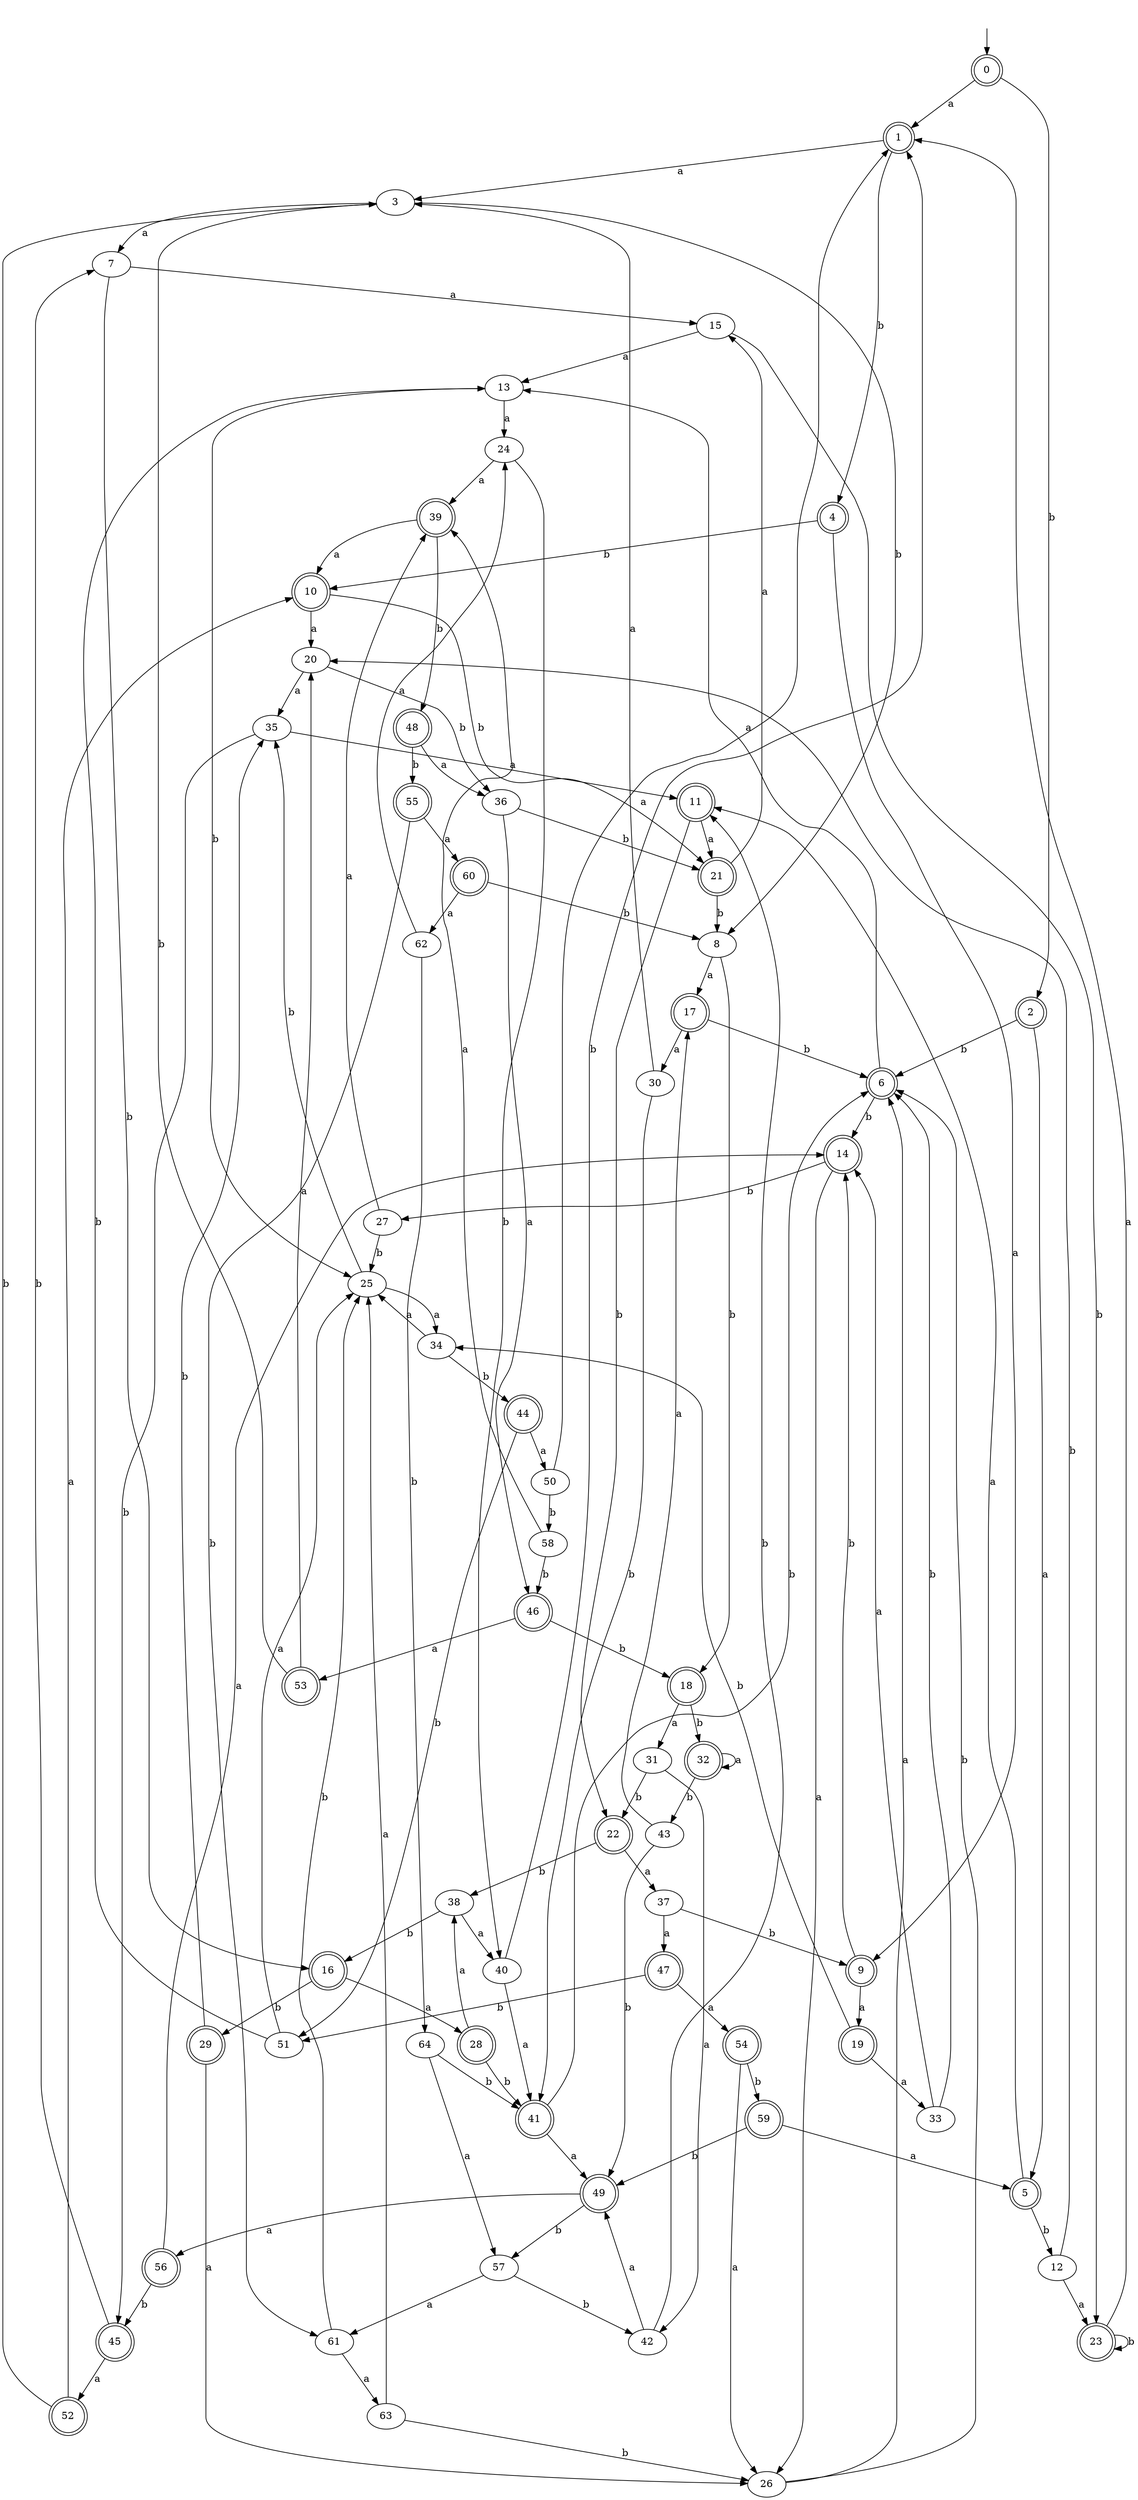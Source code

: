 digraph RandomDFA {
  __start0 [label="", shape=none];
  __start0 -> 0 [label=""];
  0 [shape=circle] [shape=doublecircle]
  0 -> 1 [label="a"]
  0 -> 2 [label="b"]
  1 [shape=doublecircle]
  1 -> 3 [label="a"]
  1 -> 4 [label="b"]
  2 [shape=doublecircle]
  2 -> 5 [label="a"]
  2 -> 6 [label="b"]
  3
  3 -> 7 [label="a"]
  3 -> 8 [label="b"]
  4 [shape=doublecircle]
  4 -> 9 [label="a"]
  4 -> 10 [label="b"]
  5 [shape=doublecircle]
  5 -> 11 [label="a"]
  5 -> 12 [label="b"]
  6 [shape=doublecircle]
  6 -> 13 [label="a"]
  6 -> 14 [label="b"]
  7
  7 -> 15 [label="a"]
  7 -> 16 [label="b"]
  8
  8 -> 17 [label="a"]
  8 -> 18 [label="b"]
  9 [shape=doublecircle]
  9 -> 19 [label="a"]
  9 -> 14 [label="b"]
  10 [shape=doublecircle]
  10 -> 20 [label="a"]
  10 -> 21 [label="b"]
  11 [shape=doublecircle]
  11 -> 21 [label="a"]
  11 -> 22 [label="b"]
  12
  12 -> 23 [label="a"]
  12 -> 20 [label="b"]
  13
  13 -> 24 [label="a"]
  13 -> 25 [label="b"]
  14 [shape=doublecircle]
  14 -> 26 [label="a"]
  14 -> 27 [label="b"]
  15
  15 -> 13 [label="a"]
  15 -> 23 [label="b"]
  16 [shape=doublecircle]
  16 -> 28 [label="a"]
  16 -> 29 [label="b"]
  17 [shape=doublecircle]
  17 -> 30 [label="a"]
  17 -> 6 [label="b"]
  18 [shape=doublecircle]
  18 -> 31 [label="a"]
  18 -> 32 [label="b"]
  19 [shape=doublecircle]
  19 -> 33 [label="a"]
  19 -> 34 [label="b"]
  20
  20 -> 35 [label="a"]
  20 -> 36 [label="b"]
  21 [shape=doublecircle]
  21 -> 15 [label="a"]
  21 -> 8 [label="b"]
  22 [shape=doublecircle]
  22 -> 37 [label="a"]
  22 -> 38 [label="b"]
  23 [shape=doublecircle]
  23 -> 1 [label="a"]
  23 -> 23 [label="b"]
  24
  24 -> 39 [label="a"]
  24 -> 40 [label="b"]
  25
  25 -> 34 [label="a"]
  25 -> 35 [label="b"]
  26
  26 -> 6 [label="a"]
  26 -> 6 [label="b"]
  27
  27 -> 39 [label="a"]
  27 -> 25 [label="b"]
  28 [shape=doublecircle]
  28 -> 38 [label="a"]
  28 -> 41 [label="b"]
  29 [shape=doublecircle]
  29 -> 26 [label="a"]
  29 -> 35 [label="b"]
  30
  30 -> 3 [label="a"]
  30 -> 41 [label="b"]
  31
  31 -> 42 [label="a"]
  31 -> 22 [label="b"]
  32 [shape=doublecircle]
  32 -> 32 [label="a"]
  32 -> 43 [label="b"]
  33
  33 -> 14 [label="a"]
  33 -> 6 [label="b"]
  34
  34 -> 25 [label="a"]
  34 -> 44 [label="b"]
  35
  35 -> 11 [label="a"]
  35 -> 45 [label="b"]
  36
  36 -> 46 [label="a"]
  36 -> 21 [label="b"]
  37
  37 -> 47 [label="a"]
  37 -> 9 [label="b"]
  38
  38 -> 40 [label="a"]
  38 -> 16 [label="b"]
  39 [shape=doublecircle]
  39 -> 10 [label="a"]
  39 -> 48 [label="b"]
  40
  40 -> 41 [label="a"]
  40 -> 1 [label="b"]
  41 [shape=doublecircle]
  41 -> 49 [label="a"]
  41 -> 6 [label="b"]
  42
  42 -> 49 [label="a"]
  42 -> 11 [label="b"]
  43
  43 -> 17 [label="a"]
  43 -> 49 [label="b"]
  44 [shape=doublecircle]
  44 -> 50 [label="a"]
  44 -> 51 [label="b"]
  45 [shape=doublecircle]
  45 -> 52 [label="a"]
  45 -> 7 [label="b"]
  46 [shape=doublecircle]
  46 -> 53 [label="a"]
  46 -> 18 [label="b"]
  47 [shape=doublecircle]
  47 -> 54 [label="a"]
  47 -> 51 [label="b"]
  48 [shape=doublecircle]
  48 -> 36 [label="a"]
  48 -> 55 [label="b"]
  49 [shape=doublecircle]
  49 -> 56 [label="a"]
  49 -> 57 [label="b"]
  50
  50 -> 1 [label="a"]
  50 -> 58 [label="b"]
  51
  51 -> 25 [label="a"]
  51 -> 13 [label="b"]
  52 [shape=doublecircle]
  52 -> 10 [label="a"]
  52 -> 3 [label="b"]
  53 [shape=doublecircle]
  53 -> 20 [label="a"]
  53 -> 3 [label="b"]
  54 [shape=doublecircle]
  54 -> 26 [label="a"]
  54 -> 59 [label="b"]
  55 [shape=doublecircle]
  55 -> 60 [label="a"]
  55 -> 61 [label="b"]
  56 [shape=doublecircle]
  56 -> 14 [label="a"]
  56 -> 45 [label="b"]
  57
  57 -> 61 [label="a"]
  57 -> 42 [label="b"]
  58
  58 -> 39 [label="a"]
  58 -> 46 [label="b"]
  59 [shape=doublecircle]
  59 -> 5 [label="a"]
  59 -> 49 [label="b"]
  60 [shape=doublecircle]
  60 -> 62 [label="a"]
  60 -> 8 [label="b"]
  61
  61 -> 63 [label="a"]
  61 -> 25 [label="b"]
  62
  62 -> 24 [label="a"]
  62 -> 64 [label="b"]
  63
  63 -> 25 [label="a"]
  63 -> 26 [label="b"]
  64
  64 -> 57 [label="a"]
  64 -> 41 [label="b"]
}
